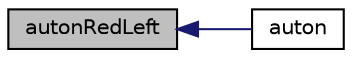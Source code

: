 digraph "autonRedLeft"
{
  edge [fontname="Helvetica",fontsize="10",labelfontname="Helvetica",labelfontsize="10"];
  node [fontname="Helvetica",fontsize="10",shape=record];
  rankdir="LR";
  Node17 [label="autonRedLeft",height=0.2,width=0.4,color="black", fillcolor="grey75", style="filled", fontcolor="black"];
  Node17 -> Node18 [dir="back",color="midnightblue",fontsize="10",style="solid",fontname="Helvetica"];
  Node18 [label="auton",height=0.2,width=0.4,color="black", fillcolor="white", style="filled",URL="$auton_8cpp.html#a9c7e58a3b4bb5cdd30a6b3ed32e8f962",tooltip="the autonomous switcher "];
}

